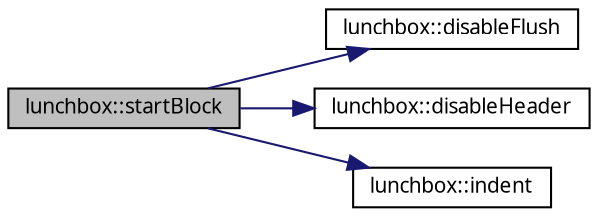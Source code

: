 digraph "lunchbox::startBlock"
{
  edge [fontname="Sans",fontsize="10",labelfontname="Sans",labelfontsize="10"];
  node [fontname="Sans",fontsize="10",shape=record];
  rankdir="LR";
  Node1 [label="lunchbox::startBlock",height=0.2,width=0.4,color="black", fillcolor="grey75", style="filled" fontcolor="black"];
  Node1 -> Node2 [color="midnightblue",fontsize="10",style="solid",fontname="Sans"];
  Node2 [label="lunchbox::disableFlush",height=0.2,width=0.4,color="black", fillcolor="white", style="filled",URL="$namespacelunchbox.html#ab98b61ed042caf0e51dc3c1526c6643f",tooltip="Disable flushing of the Log stream. "];
  Node1 -> Node3 [color="midnightblue",fontsize="10",style="solid",fontname="Sans"];
  Node3 [label="lunchbox::disableHeader",height=0.2,width=0.4,color="black", fillcolor="white", style="filled",URL="$namespacelunchbox.html#a506432da52fa6c13536a4d494c1d8e1d",tooltip="Disable printing of the Log header for subsequent lines. "];
  Node1 -> Node4 [color="midnightblue",fontsize="10",style="solid",fontname="Sans"];
  Node4 [label="lunchbox::indent",height=0.2,width=0.4,color="black", fillcolor="white", style="filled",URL="$namespacelunchbox.html#ab4ea924f4bdd8c6cff365ec08e059e72",tooltip="Increases the indentation level of the Log stream, causing subsequent lines to be intended by four ch..."];
}
